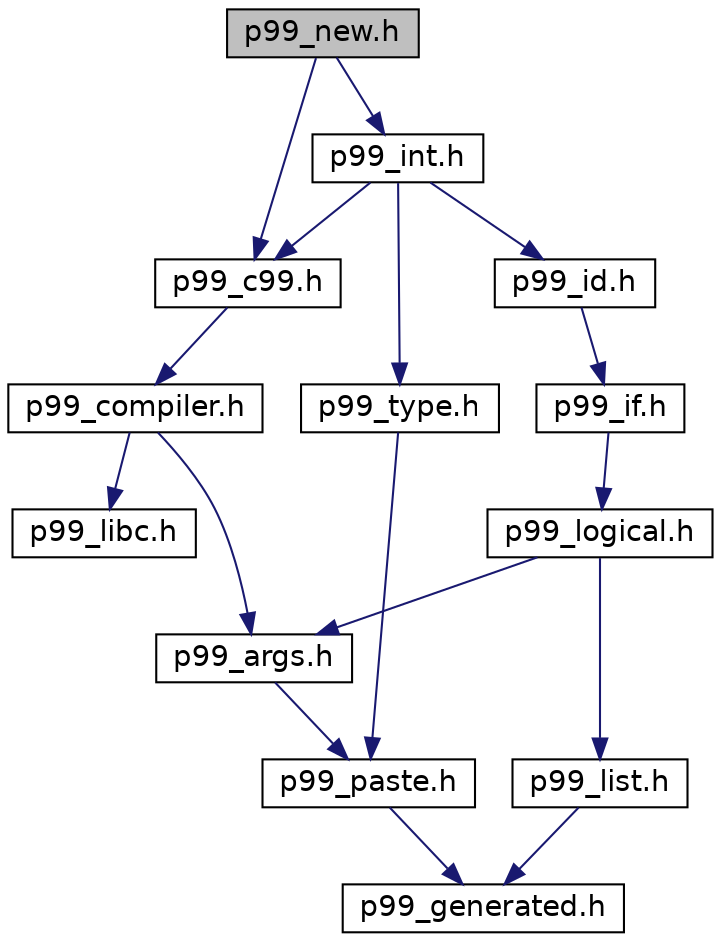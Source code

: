 digraph "p99_new.h"
{
 // LATEX_PDF_SIZE
  edge [fontname="Helvetica",fontsize="14",labelfontname="Helvetica",labelfontsize="14"];
  node [fontname="Helvetica",fontsize="14",shape=record];
  Node1 [label="p99_new.h",height=0.2,width=0.4,color="black", fillcolor="grey75", style="filled", fontcolor="black",tooltip="Macros for initialization and allocation."];
  Node1 -> Node2 [color="midnightblue",fontsize="14",style="solid",fontname="Helvetica"];
  Node2 [label="p99_c99.h",height=0.2,width=0.4,color="black", fillcolor="white", style="filled",URL="$p99__c99_8h.html",tooltip="C99 specific include files that are required by the standard."];
  Node2 -> Node3 [color="midnightblue",fontsize="14",style="solid",fontname="Helvetica"];
  Node3 [label="p99_compiler.h",height=0.2,width=0.4,color="black", fillcolor="white", style="filled",URL="$p99__compiler_8h.html",tooltip="Group compiler dependencies together in one file."];
  Node3 -> Node4 [color="midnightblue",fontsize="14",style="solid",fontname="Helvetica"];
  Node4 [label="p99_args.h",height=0.2,width=0.4,color="black", fillcolor="white", style="filled",URL="$p99__args_8h.html",tooltip="Providing macros that handle variadic macro argument lists."];
  Node4 -> Node5 [color="midnightblue",fontsize="14",style="solid",fontname="Helvetica"];
  Node5 [label="p99_paste.h",height=0.2,width=0.4,color="black", fillcolor="white", style="filled",URL="$p99__paste_8h.html",tooltip="macros that paste tokens in a predictable way"];
  Node5 -> Node6 [color="midnightblue",fontsize="14",style="solid",fontname="Helvetica"];
  Node6 [label="p99_generated.h",height=0.2,width=0.4,color="black", fillcolor="white", style="filled",URL="$p99__generated_8h.html",tooltip="automatically generated macros to handle variadic macros."];
  Node3 -> Node7 [color="midnightblue",fontsize="14",style="solid",fontname="Helvetica"];
  Node7 [label="p99_libc.h",height=0.2,width=0.4,color="black", fillcolor="white", style="filled",URL="$p99__libc_8h.html",tooltip="Group C library dependencies together in one file."];
  Node1 -> Node8 [color="midnightblue",fontsize="14",style="solid",fontname="Helvetica"];
  Node8 [label="p99_int.h",height=0.2,width=0.4,color="black", fillcolor="white", style="filled",URL="$p99__int_8h.html",tooltip="Macros handling integer types and initialization."];
  Node8 -> Node2 [color="midnightblue",fontsize="14",style="solid",fontname="Helvetica"];
  Node8 -> Node9 [color="midnightblue",fontsize="14",style="solid",fontname="Helvetica"];
  Node9 [label="p99_id.h",height=0.2,width=0.4,color="black", fillcolor="white", style="filled",URL="$p99__id_8h.html",tooltip="Implement a simple FILEID that changes each time this file is included somewhere."];
  Node9 -> Node10 [color="midnightblue",fontsize="14",style="solid",fontname="Helvetica"];
  Node10 [label="p99_if.h",height=0.2,width=0.4,color="black", fillcolor="white", style="filled",URL="$p99__if_8h.html",tooltip="preprocessor conditionals to use inside macros"];
  Node10 -> Node11 [color="midnightblue",fontsize="14",style="solid",fontname="Helvetica"];
  Node11 [label="p99_logical.h",height=0.2,width=0.4,color="black", fillcolor="white", style="filled",URL="$p99__logical_8h.html",tooltip="macros to handle Boolean conditions at compile time."];
  Node11 -> Node4 [color="midnightblue",fontsize="14",style="solid",fontname="Helvetica"];
  Node11 -> Node12 [color="midnightblue",fontsize="14",style="solid",fontname="Helvetica"];
  Node12 [label="p99_list.h",height=0.2,width=0.4,color="black", fillcolor="white", style="filled",URL="$p99__list_8h.html",tooltip="Basis macros to process the parameter list of a variadic macro."];
  Node12 -> Node6 [color="midnightblue",fontsize="14",style="solid",fontname="Helvetica"];
  Node8 -> Node13 [color="midnightblue",fontsize="14",style="solid",fontname="Helvetica"];
  Node13 [label="p99_type.h",height=0.2,width=0.4,color="black", fillcolor="white", style="filled",URL="$p99__type_8h.html",tooltip=" "];
  Node13 -> Node5 [color="midnightblue",fontsize="14",style="solid",fontname="Helvetica"];
}

